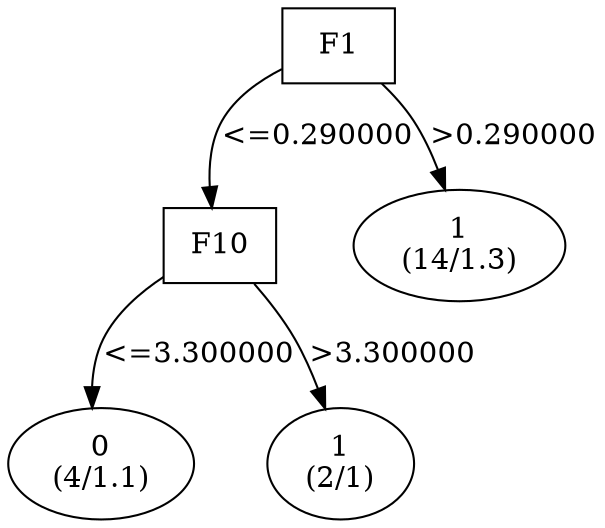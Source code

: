 digraph YaDT {
n0 [ shape=box, label="F1\n"]
n0 -> n1 [label="<=0.290000"]
n1 [ shape=box, label="F10\n"]
n1 -> n2 [label="<=3.300000"]
n2 [ shape=ellipse, label="0\n(4/1.1)"]
n1 -> n3 [label=">3.300000"]
n3 [ shape=ellipse, label="1\n(2/1)"]
n0 -> n5 [label=">0.290000"]
n5 [ shape=ellipse, label="1\n(14/1.3)"]
}
